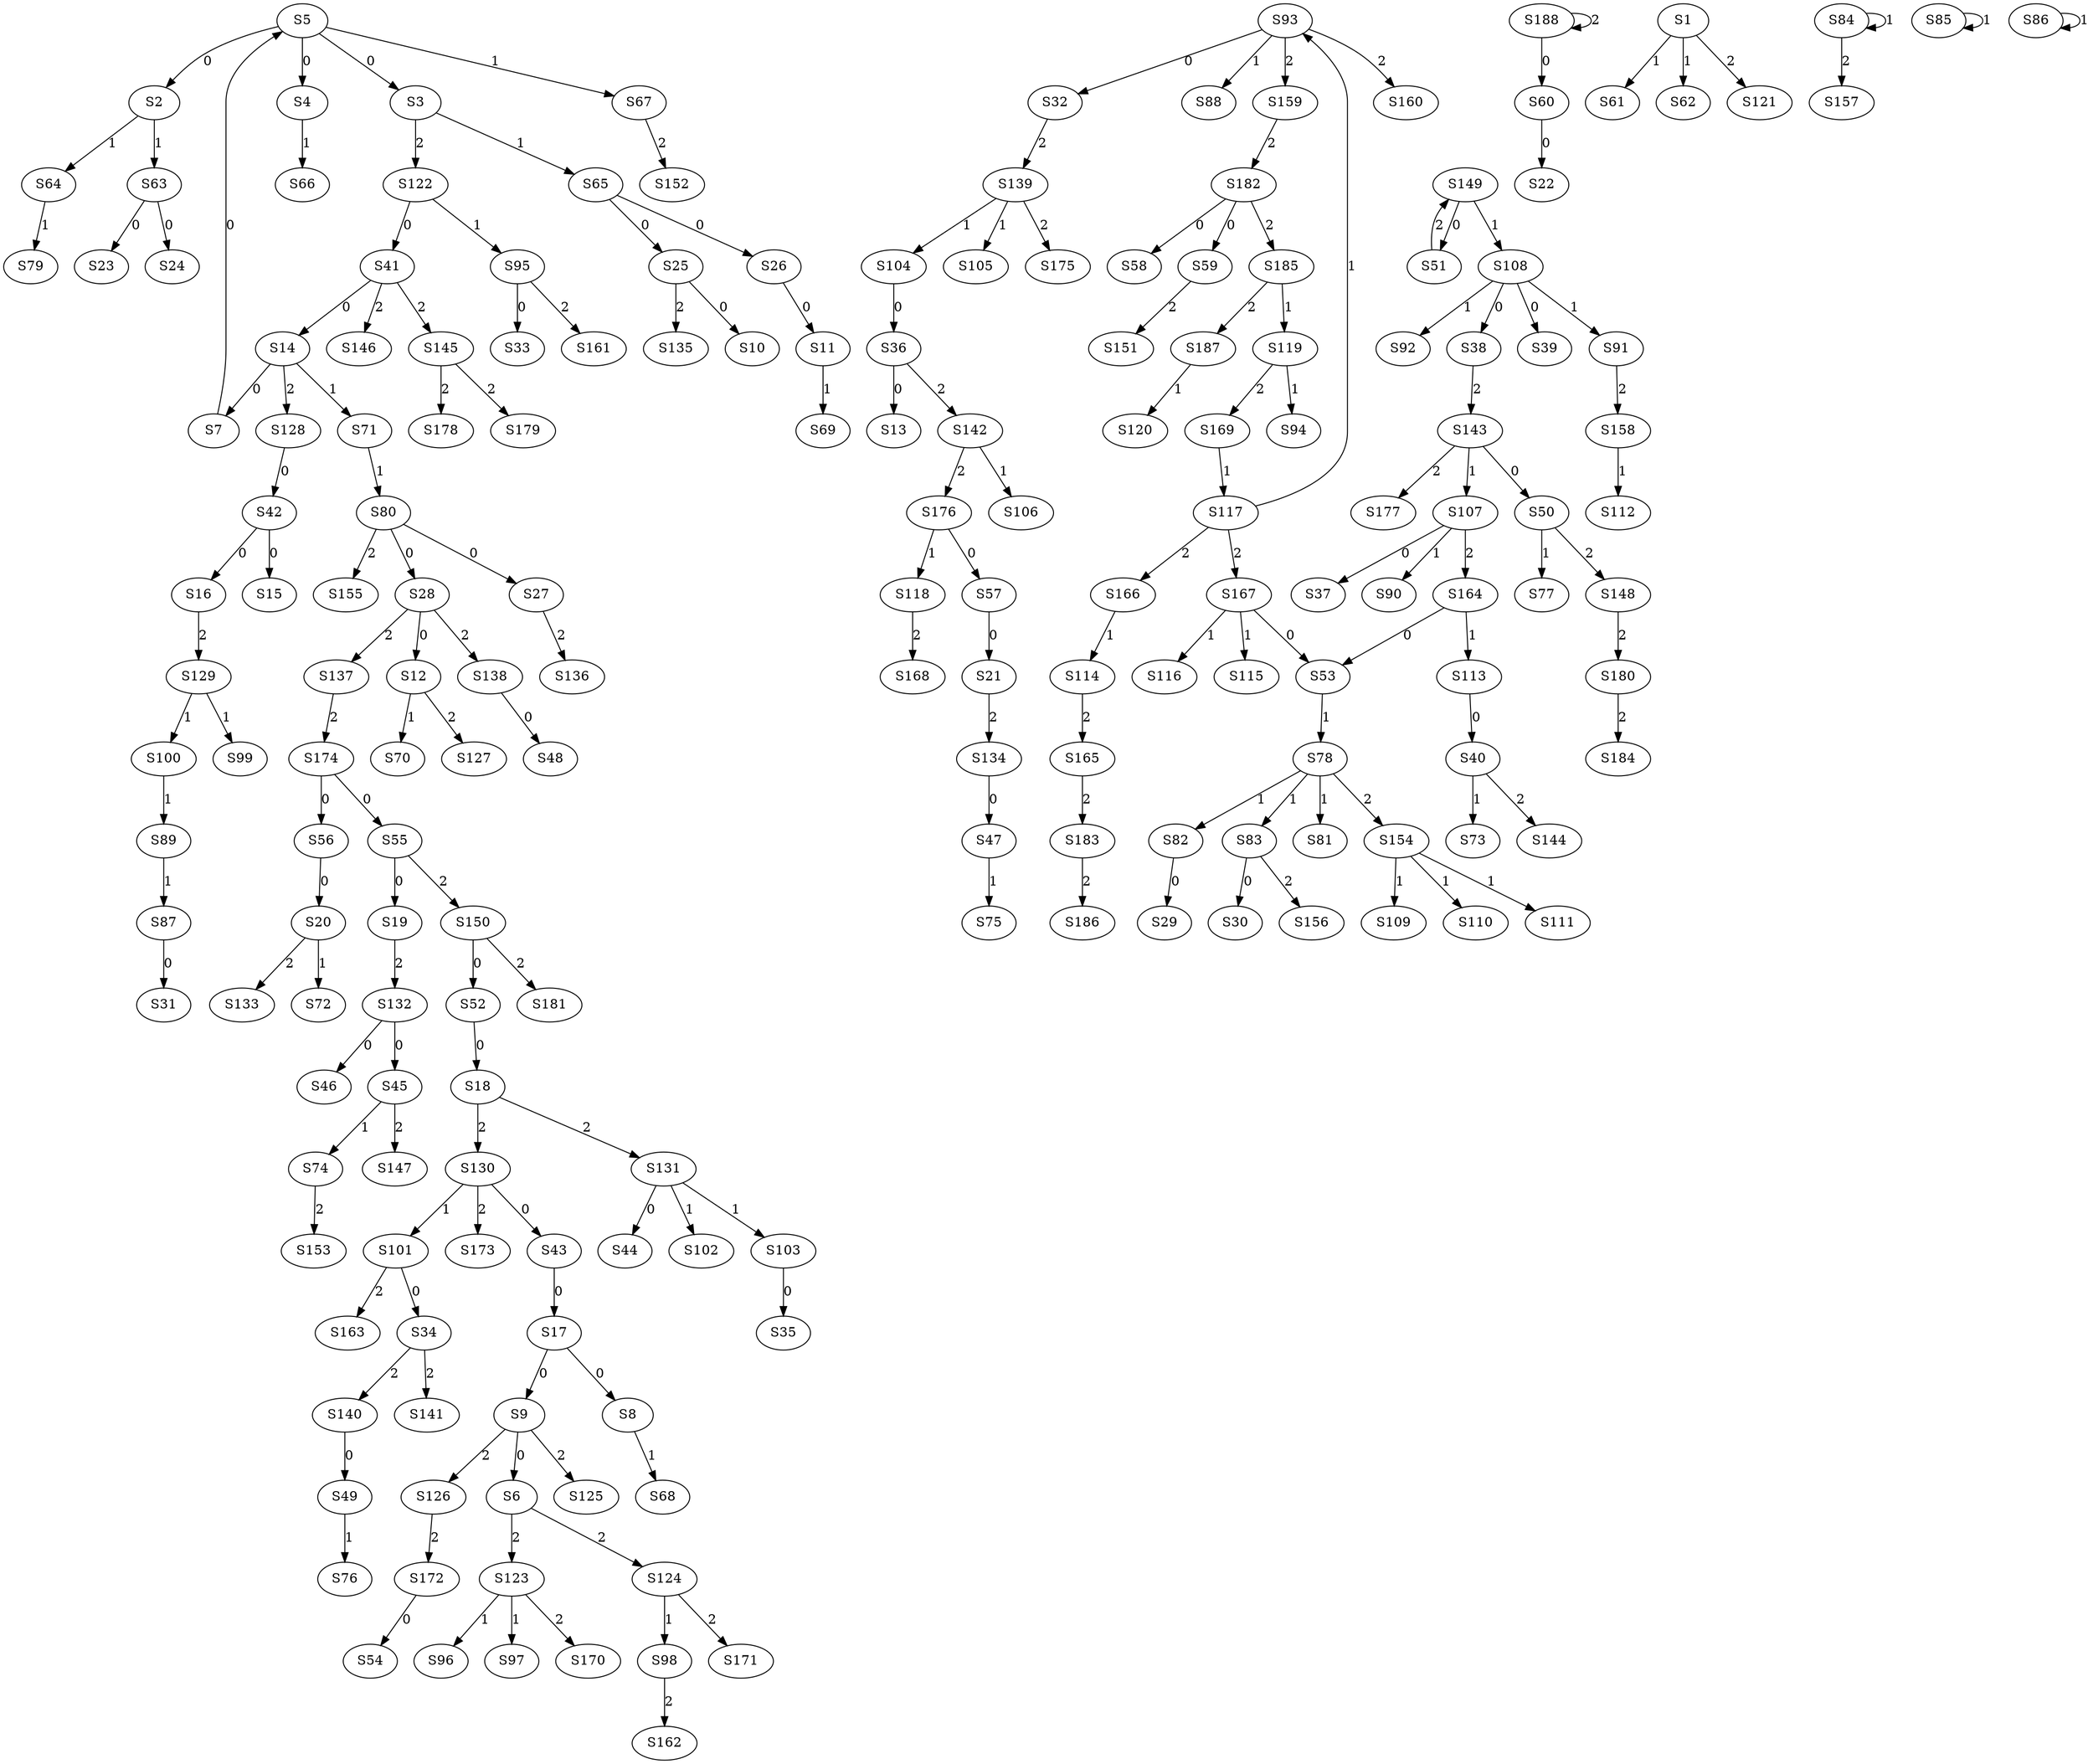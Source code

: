 strict digraph {
	S5 -> S2 [ label = 0 ];
	S5 -> S3 [ label = 0 ];
	S5 -> S4 [ label = 0 ];
	S7 -> S5 [ label = 0 ];
	S9 -> S6 [ label = 0 ];
	S14 -> S7 [ label = 0 ];
	S17 -> S8 [ label = 0 ];
	S17 -> S9 [ label = 0 ];
	S25 -> S10 [ label = 0 ];
	S26 -> S11 [ label = 0 ];
	S28 -> S12 [ label = 0 ];
	S36 -> S13 [ label = 0 ];
	S41 -> S14 [ label = 0 ];
	S42 -> S15 [ label = 0 ];
	S42 -> S16 [ label = 0 ];
	S43 -> S17 [ label = 0 ];
	S52 -> S18 [ label = 0 ];
	S55 -> S19 [ label = 0 ];
	S56 -> S20 [ label = 0 ];
	S57 -> S21 [ label = 0 ];
	S60 -> S22 [ label = 0 ];
	S63 -> S23 [ label = 0 ];
	S63 -> S24 [ label = 0 ];
	S65 -> S25 [ label = 0 ];
	S65 -> S26 [ label = 0 ];
	S80 -> S27 [ label = 0 ];
	S80 -> S28 [ label = 0 ];
	S82 -> S29 [ label = 0 ];
	S83 -> S30 [ label = 0 ];
	S87 -> S31 [ label = 0 ];
	S93 -> S32 [ label = 0 ];
	S95 -> S33 [ label = 0 ];
	S101 -> S34 [ label = 0 ];
	S103 -> S35 [ label = 0 ];
	S104 -> S36 [ label = 0 ];
	S107 -> S37 [ label = 0 ];
	S108 -> S38 [ label = 0 ];
	S108 -> S39 [ label = 0 ];
	S113 -> S40 [ label = 0 ];
	S122 -> S41 [ label = 0 ];
	S128 -> S42 [ label = 0 ];
	S130 -> S43 [ label = 0 ];
	S131 -> S44 [ label = 0 ];
	S132 -> S45 [ label = 0 ];
	S132 -> S46 [ label = 0 ];
	S134 -> S47 [ label = 0 ];
	S138 -> S48 [ label = 0 ];
	S140 -> S49 [ label = 0 ];
	S143 -> S50 [ label = 0 ];
	S149 -> S51 [ label = 0 ];
	S150 -> S52 [ label = 0 ];
	S164 -> S53 [ label = 0 ];
	S172 -> S54 [ label = 0 ];
	S174 -> S55 [ label = 0 ];
	S174 -> S56 [ label = 0 ];
	S176 -> S57 [ label = 0 ];
	S182 -> S58 [ label = 0 ];
	S182 -> S59 [ label = 0 ];
	S188 -> S60 [ label = 0 ];
	S1 -> S61 [ label = 1 ];
	S1 -> S62 [ label = 1 ];
	S2 -> S63 [ label = 1 ];
	S2 -> S64 [ label = 1 ];
	S3 -> S65 [ label = 1 ];
	S4 -> S66 [ label = 1 ];
	S5 -> S67 [ label = 1 ];
	S8 -> S68 [ label = 1 ];
	S11 -> S69 [ label = 1 ];
	S12 -> S70 [ label = 1 ];
	S14 -> S71 [ label = 1 ];
	S20 -> S72 [ label = 1 ];
	S40 -> S73 [ label = 1 ];
	S45 -> S74 [ label = 1 ];
	S47 -> S75 [ label = 1 ];
	S49 -> S76 [ label = 1 ];
	S50 -> S77 [ label = 1 ];
	S53 -> S78 [ label = 1 ];
	S64 -> S79 [ label = 1 ];
	S71 -> S80 [ label = 1 ];
	S78 -> S81 [ label = 1 ];
	S78 -> S82 [ label = 1 ];
	S78 -> S83 [ label = 1 ];
	S84 -> S84 [ label = 1 ];
	S85 -> S85 [ label = 1 ];
	S86 -> S86 [ label = 1 ];
	S89 -> S87 [ label = 1 ];
	S93 -> S88 [ label = 1 ];
	S100 -> S89 [ label = 1 ];
	S107 -> S90 [ label = 1 ];
	S108 -> S91 [ label = 1 ];
	S108 -> S92 [ label = 1 ];
	S117 -> S93 [ label = 1 ];
	S119 -> S94 [ label = 1 ];
	S122 -> S95 [ label = 1 ];
	S123 -> S96 [ label = 1 ];
	S123 -> S97 [ label = 1 ];
	S124 -> S98 [ label = 1 ];
	S129 -> S99 [ label = 1 ];
	S129 -> S100 [ label = 1 ];
	S130 -> S101 [ label = 1 ];
	S131 -> S102 [ label = 1 ];
	S131 -> S103 [ label = 1 ];
	S139 -> S104 [ label = 1 ];
	S139 -> S105 [ label = 1 ];
	S142 -> S106 [ label = 1 ];
	S143 -> S107 [ label = 1 ];
	S149 -> S108 [ label = 1 ];
	S154 -> S109 [ label = 1 ];
	S154 -> S110 [ label = 1 ];
	S154 -> S111 [ label = 1 ];
	S158 -> S112 [ label = 1 ];
	S164 -> S113 [ label = 1 ];
	S166 -> S114 [ label = 1 ];
	S167 -> S115 [ label = 1 ];
	S167 -> S116 [ label = 1 ];
	S169 -> S117 [ label = 1 ];
	S176 -> S118 [ label = 1 ];
	S185 -> S119 [ label = 1 ];
	S187 -> S120 [ label = 1 ];
	S1 -> S121 [ label = 2 ];
	S3 -> S122 [ label = 2 ];
	S6 -> S123 [ label = 2 ];
	S6 -> S124 [ label = 2 ];
	S9 -> S125 [ label = 2 ];
	S9 -> S126 [ label = 2 ];
	S12 -> S127 [ label = 2 ];
	S14 -> S128 [ label = 2 ];
	S16 -> S129 [ label = 2 ];
	S18 -> S130 [ label = 2 ];
	S18 -> S131 [ label = 2 ];
	S19 -> S132 [ label = 2 ];
	S20 -> S133 [ label = 2 ];
	S21 -> S134 [ label = 2 ];
	S25 -> S135 [ label = 2 ];
	S27 -> S136 [ label = 2 ];
	S28 -> S137 [ label = 2 ];
	S28 -> S138 [ label = 2 ];
	S32 -> S139 [ label = 2 ];
	S34 -> S140 [ label = 2 ];
	S34 -> S141 [ label = 2 ];
	S36 -> S142 [ label = 2 ];
	S38 -> S143 [ label = 2 ];
	S40 -> S144 [ label = 2 ];
	S41 -> S145 [ label = 2 ];
	S41 -> S146 [ label = 2 ];
	S45 -> S147 [ label = 2 ];
	S50 -> S148 [ label = 2 ];
	S51 -> S149 [ label = 2 ];
	S55 -> S150 [ label = 2 ];
	S59 -> S151 [ label = 2 ];
	S67 -> S152 [ label = 2 ];
	S74 -> S153 [ label = 2 ];
	S78 -> S154 [ label = 2 ];
	S80 -> S155 [ label = 2 ];
	S83 -> S156 [ label = 2 ];
	S84 -> S157 [ label = 2 ];
	S91 -> S158 [ label = 2 ];
	S93 -> S159 [ label = 2 ];
	S93 -> S160 [ label = 2 ];
	S95 -> S161 [ label = 2 ];
	S98 -> S162 [ label = 2 ];
	S101 -> S163 [ label = 2 ];
	S107 -> S164 [ label = 2 ];
	S114 -> S165 [ label = 2 ];
	S117 -> S166 [ label = 2 ];
	S117 -> S167 [ label = 2 ];
	S118 -> S168 [ label = 2 ];
	S119 -> S169 [ label = 2 ];
	S123 -> S170 [ label = 2 ];
	S124 -> S171 [ label = 2 ];
	S126 -> S172 [ label = 2 ];
	S130 -> S173 [ label = 2 ];
	S137 -> S174 [ label = 2 ];
	S139 -> S175 [ label = 2 ];
	S142 -> S176 [ label = 2 ];
	S143 -> S177 [ label = 2 ];
	S145 -> S178 [ label = 2 ];
	S145 -> S179 [ label = 2 ];
	S148 -> S180 [ label = 2 ];
	S150 -> S181 [ label = 2 ];
	S159 -> S182 [ label = 2 ];
	S165 -> S183 [ label = 2 ];
	S180 -> S184 [ label = 2 ];
	S182 -> S185 [ label = 2 ];
	S183 -> S186 [ label = 2 ];
	S185 -> S187 [ label = 2 ];
	S188 -> S188 [ label = 2 ];
	S167 -> S53 [ label = 0 ];
}